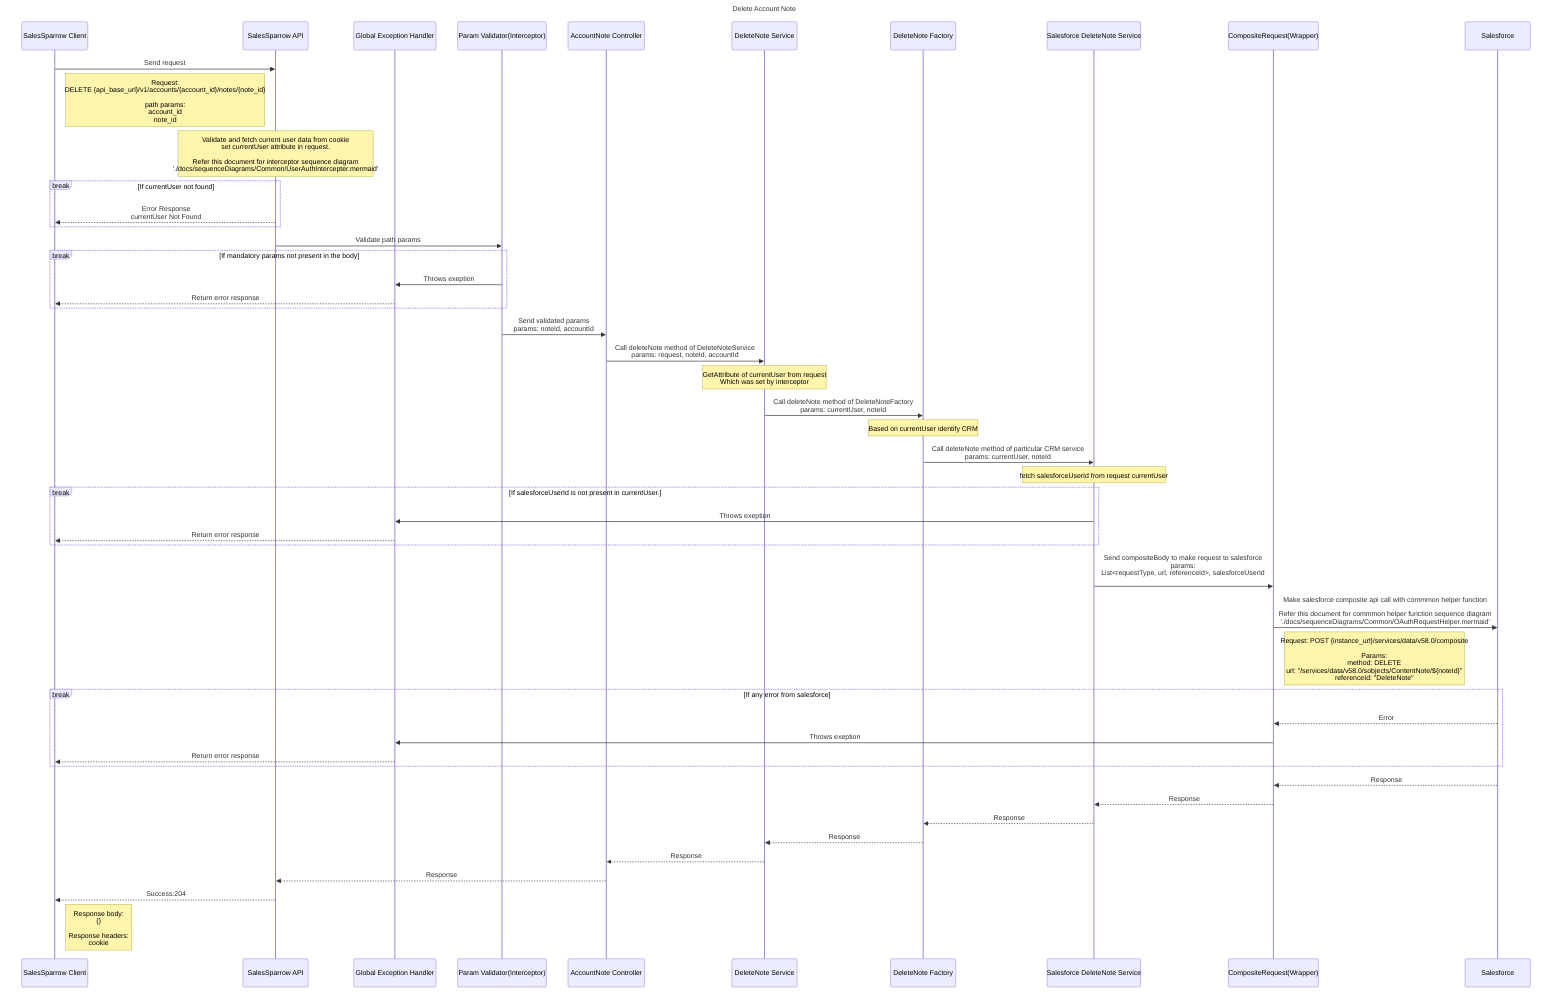 sequenceDiagram
  title Delete Account Note
    participant ui as SalesSparrow Client
    participant api as SalesSparrow API
    participant exceptionHandler as Global Exception Handler
    participant validator as Param Validator(Interceptor)
    participant controller as AccountNote Controller
    participant service as DeleteNote Service
    participant factory as DeleteNote Factory
    participant crm as Salesforce DeleteNote Service
    participant CompositeRequestWrapper as CompositeRequest(Wrapper)
    participant salesforce as Salesforce

    ui->>api:  Send request 
    note right of ui: Request: <br>DELETE {api_base_url}/v1/accounts/{account_id}/notes/{note_id}<br><br>path params:  <br>account_id<br>note_id

    note over api: Validate and fetch current user data from cookie<br>set currentUser attribute in request.<br><br>Refer this document for interceptor sequence diagram <br> './docs/sequenceDiagrams/Common/UserAuthIntercepter.mermaid'
    break If currentUser not found
        api-->>ui: Error Response<br>currentUser Not Found
    end

    api->>validator: Validate path params

    break If mandatory params not present in the body
        validator->>exceptionHandler: Throws exeption
        exceptionHandler-->>ui:Return error response 
    end

    validator->>controller: Send validated params<br>params: noteId, accountId
    
    controller->>service: Call deleteNote method of DeleteNoteService<br> params: request, noteId, accountId
    note over service: GetAttribute of currentUser from request<br>Which was set by interceptor

    service->>factory: Call deleteNote method of DeleteNoteFactory<br>params: currentUser, noteId
    note over factory: Based on currentUser identify CRM

    factory->>crm: Call deleteNote method of particular CRM service<br>params: currentUser, noteId

    note over crm: fetch salesforceUserId from request currentUser
    break If salesforceUserId is not present in currentUser.
        crm->>exceptionHandler: Throws exeption
        exceptionHandler-->>ui:Return error response 
    end
    crm->>CompositeRequestWrapper: Send compositeBody to make request to salesforce<br>params: <br> List<requestType, url, referenceId>, salesforceUserId <br>

    CompositeRequestWrapper->>salesforce: Make salesforce composite api call with commmon helper function<br><br>Refer this document for commmon helper function sequence diagram <br> './docs/sequenceDiagrams/Common/OAuthRequestHelper.mermaid'
    note right of CompositeRequestWrapper: Request: POST {instance_url}/services/data/v58.0/composite <br><br>Params: <br> method: DELETE<br> url: "/services/data/v58.0/sobjects/ContentNote/${noteId}"<br>referenceId: "DeleteNote"
    
    break If any error from salesforce
        salesforce-->>CompositeRequestWrapper: Error
        CompositeRequestWrapper->>exceptionHandler: Throws exeption
        exceptionHandler-->>ui: Return error response
    end

    salesforce-->>CompositeRequestWrapper: Response
    CompositeRequestWrapper-->>crm: Response

    crm-->>factory: Response
    factory-->>service: Response
    service-->> controller: Response
    controller-->>api: Response

    api-->>ui: Success:204
    note right of ui: Response body: <br> {}<br><br>Response headers:<br> cookie